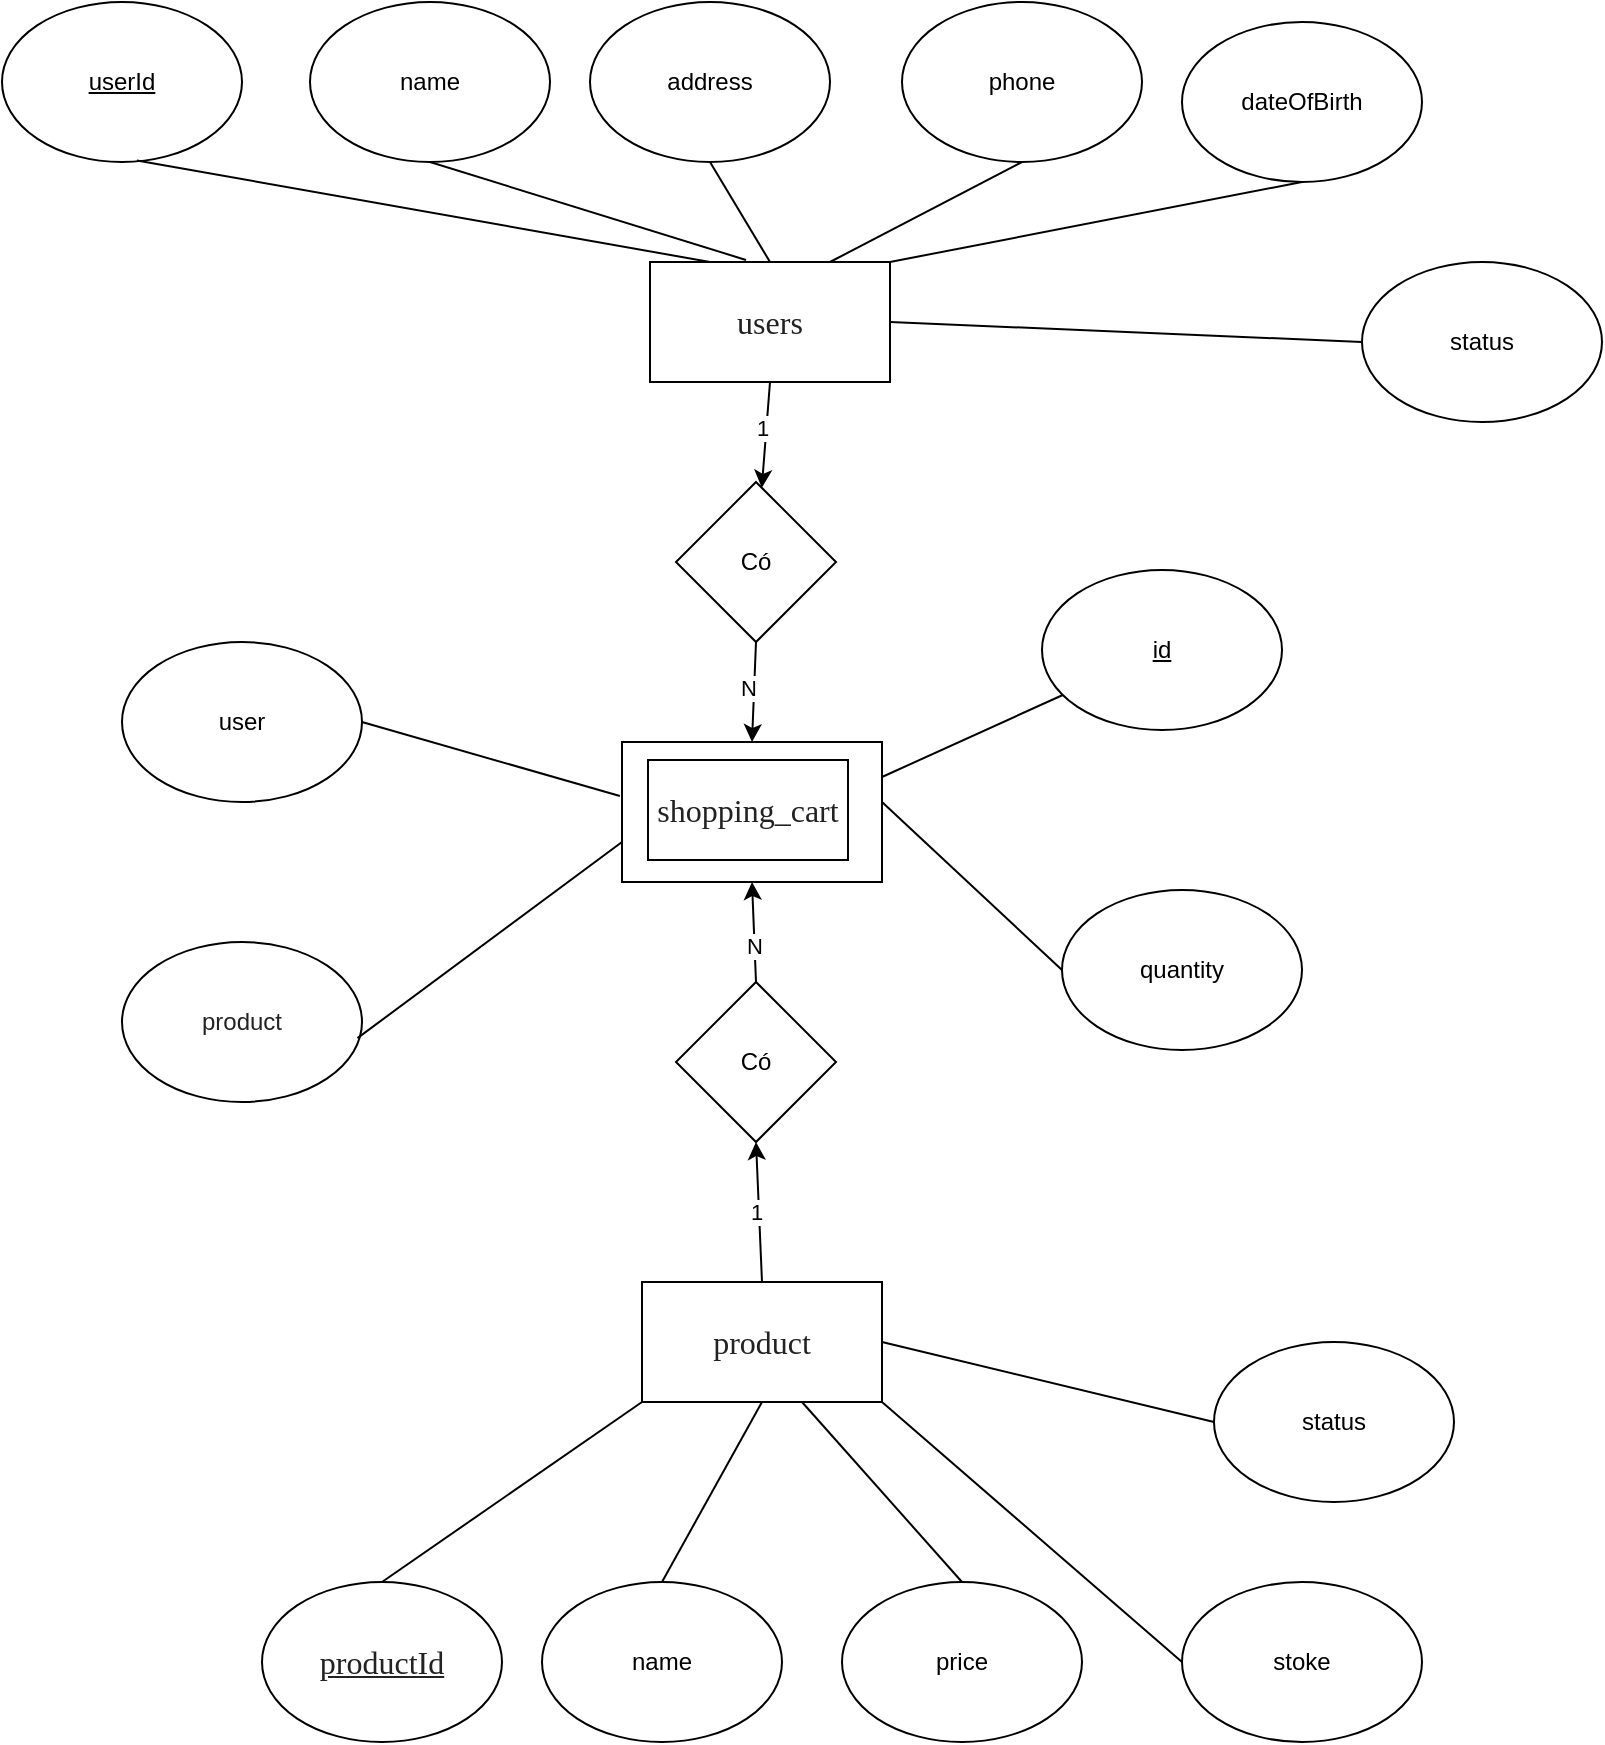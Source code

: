 <mxfile version="24.4.13" type="device">
  <diagram name="Trang-1" id="QEeNdbugUp-Np8DXOseP">
    <mxGraphModel dx="1687" dy="889" grid="1" gridSize="10" guides="1" tooltips="1" connect="1" arrows="1" fold="1" page="1" pageScale="1" pageWidth="827" pageHeight="1169" math="0" shadow="0">
      <root>
        <mxCell id="0" />
        <mxCell id="1" parent="0" />
        <mxCell id="hJUb73qdLH7AAH3r6oTq-2" value="&lt;div style=&quot;text-align: left;&quot;&gt;&lt;font face=&quot;Roboto Flex&quot; color=&quot;#222222&quot;&gt;&lt;span style=&quot;font-size: 16px; background-color: rgb(255, 255, 255);&quot;&gt;users&lt;/span&gt;&lt;/font&gt;&lt;/div&gt;" style="rounded=0;whiteSpace=wrap;html=1;" vertex="1" parent="1">
          <mxGeometry x="324" y="170" width="120" height="60" as="geometry" />
        </mxCell>
        <mxCell id="hJUb73qdLH7AAH3r6oTq-3" value="&lt;span style=&quot;color: rgb(34, 34, 34); font-family: &amp;quot;Roboto Flex&amp;quot;; font-size: 16px; text-align: left; background-color: rgb(255, 255, 255);&quot;&gt;product&lt;/span&gt;" style="rounded=0;whiteSpace=wrap;html=1;" vertex="1" parent="1">
          <mxGeometry x="320" y="680" width="120" height="60" as="geometry" />
        </mxCell>
        <mxCell id="hJUb73qdLH7AAH3r6oTq-4" value="Có" style="rhombus;whiteSpace=wrap;html=1;" vertex="1" parent="1">
          <mxGeometry x="337" y="280" width="80" height="80" as="geometry" />
        </mxCell>
        <mxCell id="hJUb73qdLH7AAH3r6oTq-7" value="&lt;u&gt;userId&lt;/u&gt;" style="ellipse;whiteSpace=wrap;html=1;" vertex="1" parent="1">
          <mxGeometry y="40" width="120" height="80" as="geometry" />
        </mxCell>
        <mxCell id="hJUb73qdLH7AAH3r6oTq-8" value="name" style="ellipse;whiteSpace=wrap;html=1;" vertex="1" parent="1">
          <mxGeometry x="154" y="40" width="120" height="80" as="geometry" />
        </mxCell>
        <mxCell id="hJUb73qdLH7AAH3r6oTq-9" value="dateOfBirth" style="ellipse;whiteSpace=wrap;html=1;" vertex="1" parent="1">
          <mxGeometry x="590" y="50" width="120" height="80" as="geometry" />
        </mxCell>
        <mxCell id="hJUb73qdLH7AAH3r6oTq-11" value="" style="endArrow=none;html=1;rounded=0;exitX=0.25;exitY=0;exitDx=0;exitDy=0;entryX=0.562;entryY=0.99;entryDx=0;entryDy=0;entryPerimeter=0;" edge="1" parent="1" source="hJUb73qdLH7AAH3r6oTq-2" target="hJUb73qdLH7AAH3r6oTq-7">
          <mxGeometry width="50" height="50" relative="1" as="geometry">
            <mxPoint x="394" y="170" as="sourcePoint" />
            <mxPoint x="214" y="130" as="targetPoint" />
          </mxGeometry>
        </mxCell>
        <mxCell id="hJUb73qdLH7AAH3r6oTq-12" value="&lt;span style=&quot;color: rgb(34, 34, 34); font-family: &amp;quot;Roboto Flex&amp;quot;; font-size: 16px; text-align: left; background-color: rgb(255, 255, 255);&quot;&gt;&lt;u&gt;productId&lt;/u&gt;&lt;/span&gt;" style="ellipse;whiteSpace=wrap;html=1;" vertex="1" parent="1">
          <mxGeometry x="130" y="830" width="120" height="80" as="geometry" />
        </mxCell>
        <mxCell id="hJUb73qdLH7AAH3r6oTq-13" value="name" style="ellipse;whiteSpace=wrap;html=1;" vertex="1" parent="1">
          <mxGeometry x="270" y="830" width="120" height="80" as="geometry" />
        </mxCell>
        <mxCell id="hJUb73qdLH7AAH3r6oTq-14" value="price" style="ellipse;whiteSpace=wrap;html=1;" vertex="1" parent="1">
          <mxGeometry x="420" y="830" width="120" height="80" as="geometry" />
        </mxCell>
        <mxCell id="hJUb73qdLH7AAH3r6oTq-15" value="stoke" style="ellipse;whiteSpace=wrap;html=1;" vertex="1" parent="1">
          <mxGeometry x="590" y="830" width="120" height="80" as="geometry" />
        </mxCell>
        <mxCell id="hJUb73qdLH7AAH3r6oTq-16" value="" style="endArrow=none;html=1;rounded=0;entryX=0.5;entryY=0;entryDx=0;entryDy=0;exitX=0;exitY=1;exitDx=0;exitDy=0;" edge="1" parent="1" source="hJUb73qdLH7AAH3r6oTq-3" target="hJUb73qdLH7AAH3r6oTq-12">
          <mxGeometry width="50" height="50" relative="1" as="geometry">
            <mxPoint x="260.04" y="808" as="sourcePoint" />
            <mxPoint x="189.04" y="800" as="targetPoint" />
          </mxGeometry>
        </mxCell>
        <mxCell id="hJUb73qdLH7AAH3r6oTq-17" value="" style="endArrow=none;html=1;rounded=0;entryX=0.5;entryY=0;entryDx=0;entryDy=0;exitX=0.5;exitY=1;exitDx=0;exitDy=0;" edge="1" parent="1" source="hJUb73qdLH7AAH3r6oTq-3" target="hJUb73qdLH7AAH3r6oTq-13">
          <mxGeometry width="50" height="50" relative="1" as="geometry">
            <mxPoint x="395" y="760" as="sourcePoint" />
            <mxPoint x="265" y="850" as="targetPoint" />
          </mxGeometry>
        </mxCell>
        <mxCell id="hJUb73qdLH7AAH3r6oTq-18" value="" style="endArrow=none;html=1;rounded=0;entryX=0.5;entryY=0;entryDx=0;entryDy=0;" edge="1" parent="1" target="hJUb73qdLH7AAH3r6oTq-14">
          <mxGeometry width="50" height="50" relative="1" as="geometry">
            <mxPoint x="400" y="740" as="sourcePoint" />
            <mxPoint x="410" y="860" as="targetPoint" />
          </mxGeometry>
        </mxCell>
        <mxCell id="hJUb73qdLH7AAH3r6oTq-19" value="" style="endArrow=none;html=1;rounded=0;entryX=1;entryY=1;entryDx=0;entryDy=0;exitX=0;exitY=0.5;exitDx=0;exitDy=0;" edge="1" parent="1" source="hJUb73qdLH7AAH3r6oTq-15" target="hJUb73qdLH7AAH3r6oTq-3">
          <mxGeometry width="50" height="50" relative="1" as="geometry">
            <mxPoint x="570" y="660" as="sourcePoint" />
            <mxPoint x="440" y="750" as="targetPoint" />
          </mxGeometry>
        </mxCell>
        <mxCell id="hJUb73qdLH7AAH3r6oTq-20" value="address" style="ellipse;whiteSpace=wrap;html=1;" vertex="1" parent="1">
          <mxGeometry x="294" y="40" width="120" height="80" as="geometry" />
        </mxCell>
        <mxCell id="hJUb73qdLH7AAH3r6oTq-21" value="" style="endArrow=none;html=1;rounded=0;exitX=0.5;exitY=1;exitDx=0;exitDy=0;entryX=1;entryY=0;entryDx=0;entryDy=0;" edge="1" parent="1" source="hJUb73qdLH7AAH3r6oTq-9" target="hJUb73qdLH7AAH3r6oTq-2">
          <mxGeometry width="50" height="50" relative="1" as="geometry">
            <mxPoint x="689" y="178.96" as="sourcePoint" />
            <mxPoint x="474" y="139.96" as="targetPoint" />
          </mxGeometry>
        </mxCell>
        <mxCell id="hJUb73qdLH7AAH3r6oTq-22" value="" style="endArrow=none;html=1;rounded=0;exitX=0.4;exitY=-0.017;exitDx=0;exitDy=0;entryX=0.5;entryY=1;entryDx=0;entryDy=0;exitPerimeter=0;" edge="1" parent="1" source="hJUb73qdLH7AAH3r6oTq-2" target="hJUb73qdLH7AAH3r6oTq-8">
          <mxGeometry width="50" height="50" relative="1" as="geometry">
            <mxPoint x="385" y="158.96" as="sourcePoint" />
            <mxPoint x="100" y="109.96" as="targetPoint" />
          </mxGeometry>
        </mxCell>
        <mxCell id="hJUb73qdLH7AAH3r6oTq-24" value="" style="endArrow=none;html=1;rounded=0;exitX=0.5;exitY=1;exitDx=0;exitDy=0;entryX=0.75;entryY=0;entryDx=0;entryDy=0;" edge="1" parent="1" source="hJUb73qdLH7AAH3r6oTq-25" target="hJUb73qdLH7AAH3r6oTq-2">
          <mxGeometry width="50" height="50" relative="1" as="geometry">
            <mxPoint x="598" y="120" as="sourcePoint" />
            <mxPoint x="400" y="158" as="targetPoint" />
          </mxGeometry>
        </mxCell>
        <mxCell id="hJUb73qdLH7AAH3r6oTq-25" value="phone" style="ellipse;whiteSpace=wrap;html=1;" vertex="1" parent="1">
          <mxGeometry x="450" y="40" width="120" height="80" as="geometry" />
        </mxCell>
        <mxCell id="hJUb73qdLH7AAH3r6oTq-27" value="" style="endArrow=none;html=1;rounded=0;exitX=0.5;exitY=0;exitDx=0;exitDy=0;entryX=0.5;entryY=1;entryDx=0;entryDy=0;" edge="1" parent="1" source="hJUb73qdLH7AAH3r6oTq-2" target="hJUb73qdLH7AAH3r6oTq-20">
          <mxGeometry width="50" height="50" relative="1" as="geometry">
            <mxPoint x="433" y="169" as="sourcePoint" />
            <mxPoint x="275" y="120" as="targetPoint" />
          </mxGeometry>
        </mxCell>
        <mxCell id="hJUb73qdLH7AAH3r6oTq-28" value="status" style="ellipse;whiteSpace=wrap;html=1;" vertex="1" parent="1">
          <mxGeometry x="680" y="170" width="120" height="80" as="geometry" />
        </mxCell>
        <mxCell id="hJUb73qdLH7AAH3r6oTq-29" value="" style="endArrow=none;html=1;rounded=0;exitX=0;exitY=0.5;exitDx=0;exitDy=0;entryX=1;entryY=0.5;entryDx=0;entryDy=0;" edge="1" parent="1" source="hJUb73qdLH7AAH3r6oTq-28" target="hJUb73qdLH7AAH3r6oTq-2">
          <mxGeometry width="50" height="50" relative="1" as="geometry">
            <mxPoint x="648" y="170" as="sourcePoint" />
            <mxPoint x="450" y="208" as="targetPoint" />
          </mxGeometry>
        </mxCell>
        <mxCell id="hJUb73qdLH7AAH3r6oTq-30" value="" style="rounded=0;whiteSpace=wrap;html=1;" vertex="1" parent="1">
          <mxGeometry x="310" y="410" width="130" height="70" as="geometry" />
        </mxCell>
        <mxCell id="hJUb73qdLH7AAH3r6oTq-34" value="&lt;span style=&quot;color: rgb(34, 34, 34); font-family: &amp;quot;Roboto Flex&amp;quot;; font-size: 16px; text-align: left; background-color: rgb(255, 255, 255);&quot;&gt;shopping_cart&lt;/span&gt;" style="rounded=0;whiteSpace=wrap;html=1;" vertex="1" parent="1">
          <mxGeometry x="323" y="419" width="100" height="50" as="geometry" />
        </mxCell>
        <mxCell id="hJUb73qdLH7AAH3r6oTq-43" value="" style="endArrow=classic;html=1;rounded=0;exitX=0.5;exitY=1;exitDx=0;exitDy=0;entryX=0.5;entryY=0;entryDx=0;entryDy=0;" edge="1" parent="1" source="hJUb73qdLH7AAH3r6oTq-4" target="hJUb73qdLH7AAH3r6oTq-30">
          <mxGeometry width="50" height="50" relative="1" as="geometry">
            <mxPoint x="550" y="340" as="sourcePoint" />
            <mxPoint x="600" y="290" as="targetPoint" />
          </mxGeometry>
        </mxCell>
        <mxCell id="hJUb73qdLH7AAH3r6oTq-44" value="N" style="edgeLabel;html=1;align=center;verticalAlign=middle;resizable=0;points=[];" vertex="1" connectable="0" parent="hJUb73qdLH7AAH3r6oTq-43">
          <mxGeometry x="-0.096" y="-3" relative="1" as="geometry">
            <mxPoint as="offset" />
          </mxGeometry>
        </mxCell>
        <mxCell id="hJUb73qdLH7AAH3r6oTq-46" value="Có" style="rhombus;whiteSpace=wrap;html=1;" vertex="1" parent="1">
          <mxGeometry x="337" y="530" width="80" height="80" as="geometry" />
        </mxCell>
        <mxCell id="hJUb73qdLH7AAH3r6oTq-47" value="" style="endArrow=classic;html=1;rounded=0;exitX=0.5;exitY=0;exitDx=0;exitDy=0;entryX=0.5;entryY=1;entryDx=0;entryDy=0;" edge="1" parent="1" source="hJUb73qdLH7AAH3r6oTq-3" target="hJUb73qdLH7AAH3r6oTq-46">
          <mxGeometry width="50" height="50" relative="1" as="geometry">
            <mxPoint x="550" y="340" as="sourcePoint" />
            <mxPoint x="600" y="290" as="targetPoint" />
          </mxGeometry>
        </mxCell>
        <mxCell id="hJUb73qdLH7AAH3r6oTq-50" value="1" style="edgeLabel;html=1;align=center;verticalAlign=middle;resizable=0;points=[];" vertex="1" connectable="0" parent="hJUb73qdLH7AAH3r6oTq-47">
          <mxGeometry x="0.012" y="2" relative="1" as="geometry">
            <mxPoint as="offset" />
          </mxGeometry>
        </mxCell>
        <mxCell id="hJUb73qdLH7AAH3r6oTq-48" value="" style="endArrow=classic;html=1;rounded=0;exitX=0.5;exitY=0;exitDx=0;exitDy=0;entryX=0.5;entryY=1;entryDx=0;entryDy=0;" edge="1" parent="1" source="hJUb73qdLH7AAH3r6oTq-46" target="hJUb73qdLH7AAH3r6oTq-30">
          <mxGeometry width="50" height="50" relative="1" as="geometry">
            <mxPoint x="550" y="340" as="sourcePoint" />
            <mxPoint x="600" y="290" as="targetPoint" />
          </mxGeometry>
        </mxCell>
        <mxCell id="hJUb73qdLH7AAH3r6oTq-49" value="N" style="edgeLabel;html=1;align=center;verticalAlign=middle;resizable=0;points=[];" vertex="1" connectable="0" parent="hJUb73qdLH7AAH3r6oTq-48">
          <mxGeometry x="-0.269" y="1" relative="1" as="geometry">
            <mxPoint as="offset" />
          </mxGeometry>
        </mxCell>
        <mxCell id="hJUb73qdLH7AAH3r6oTq-51" value="" style="endArrow=classic;html=1;rounded=0;exitX=0.5;exitY=1;exitDx=0;exitDy=0;" edge="1" parent="1" source="hJUb73qdLH7AAH3r6oTq-2" target="hJUb73qdLH7AAH3r6oTq-4">
          <mxGeometry width="50" height="50" relative="1" as="geometry">
            <mxPoint x="550" y="440" as="sourcePoint" />
            <mxPoint x="600" y="390" as="targetPoint" />
          </mxGeometry>
        </mxCell>
        <mxCell id="hJUb73qdLH7AAH3r6oTq-52" value="1" style="edgeLabel;html=1;align=center;verticalAlign=middle;resizable=0;points=[];" vertex="1" connectable="0" parent="hJUb73qdLH7AAH3r6oTq-51">
          <mxGeometry x="-0.124" y="-2" relative="1" as="geometry">
            <mxPoint as="offset" />
          </mxGeometry>
        </mxCell>
        <mxCell id="hJUb73qdLH7AAH3r6oTq-53" value="status" style="ellipse;whiteSpace=wrap;html=1;" vertex="1" parent="1">
          <mxGeometry x="606" y="710" width="120" height="80" as="geometry" />
        </mxCell>
        <mxCell id="hJUb73qdLH7AAH3r6oTq-54" value="" style="endArrow=none;html=1;rounded=0;entryX=0;entryY=0.5;entryDx=0;entryDy=0;exitX=1;exitY=0.5;exitDx=0;exitDy=0;" edge="1" parent="1" source="hJUb73qdLH7AAH3r6oTq-3" target="hJUb73qdLH7AAH3r6oTq-53">
          <mxGeometry width="50" height="50" relative="1" as="geometry">
            <mxPoint x="550" y="740" as="sourcePoint" />
            <mxPoint x="600" y="690" as="targetPoint" />
          </mxGeometry>
        </mxCell>
        <mxCell id="hJUb73qdLH7AAH3r6oTq-55" value="&lt;u&gt;id&lt;/u&gt;" style="ellipse;whiteSpace=wrap;html=1;" vertex="1" parent="1">
          <mxGeometry x="520" y="324" width="120" height="80" as="geometry" />
        </mxCell>
        <mxCell id="hJUb73qdLH7AAH3r6oTq-56" value="quantity" style="ellipse;whiteSpace=wrap;html=1;" vertex="1" parent="1">
          <mxGeometry x="530" y="484" width="120" height="80" as="geometry" />
        </mxCell>
        <mxCell id="hJUb73qdLH7AAH3r6oTq-60" value="" style="endArrow=none;html=1;rounded=0;exitX=0;exitY=0.5;exitDx=0;exitDy=0;" edge="1" parent="1" source="hJUb73qdLH7AAH3r6oTq-56">
          <mxGeometry width="50" height="50" relative="1" as="geometry">
            <mxPoint x="240" y="468.96" as="sourcePoint" />
            <mxPoint x="440" y="440" as="targetPoint" />
          </mxGeometry>
        </mxCell>
        <mxCell id="hJUb73qdLH7AAH3r6oTq-63" value="" style="endArrow=none;html=1;rounded=0;entryX=1;entryY=0.25;entryDx=0;entryDy=0;" edge="1" parent="1" source="hJUb73qdLH7AAH3r6oTq-55" target="hJUb73qdLH7AAH3r6oTq-30">
          <mxGeometry width="50" height="50" relative="1" as="geometry">
            <mxPoint x="540" y="464" as="sourcePoint" />
            <mxPoint x="450" y="380" as="targetPoint" />
          </mxGeometry>
        </mxCell>
        <mxCell id="hJUb73qdLH7AAH3r6oTq-64" value="" style="endArrow=none;html=1;rounded=0;entryX=1;entryY=0.5;entryDx=0;entryDy=0;exitX=-0.008;exitY=0.386;exitDx=0;exitDy=0;exitPerimeter=0;" edge="1" parent="1" source="hJUb73qdLH7AAH3r6oTq-30" target="hJUb73qdLH7AAH3r6oTq-66">
          <mxGeometry width="50" height="50" relative="1" as="geometry">
            <mxPoint x="280" y="377.5" as="sourcePoint" />
            <mxPoint x="190" y="419.5" as="targetPoint" />
          </mxGeometry>
        </mxCell>
        <mxCell id="hJUb73qdLH7AAH3r6oTq-66" value="user" style="ellipse;whiteSpace=wrap;html=1;" vertex="1" parent="1">
          <mxGeometry x="60" y="360" width="120" height="80" as="geometry" />
        </mxCell>
        <mxCell id="hJUb73qdLH7AAH3r6oTq-67" value="&lt;span style=&quot;color: rgb(34, 34, 34); text-align: left; background-color: rgb(255, 255, 255);&quot;&gt;&lt;font style=&quot;font-size: 12px;&quot; face=&quot;Helvetica&quot;&gt;product&lt;/font&gt;&lt;/span&gt;" style="ellipse;whiteSpace=wrap;html=1;" vertex="1" parent="1">
          <mxGeometry x="60" y="510" width="120" height="80" as="geometry" />
        </mxCell>
        <mxCell id="hJUb73qdLH7AAH3r6oTq-69" value="" style="endArrow=none;html=1;rounded=0;exitX=0.981;exitY=0.601;exitDx=0;exitDy=0;exitPerimeter=0;" edge="1" parent="1" source="hJUb73qdLH7AAH3r6oTq-67">
          <mxGeometry width="50" height="50" relative="1" as="geometry">
            <mxPoint x="144" y="820" as="sourcePoint" />
            <mxPoint x="310" y="460" as="targetPoint" />
          </mxGeometry>
        </mxCell>
      </root>
    </mxGraphModel>
  </diagram>
</mxfile>
